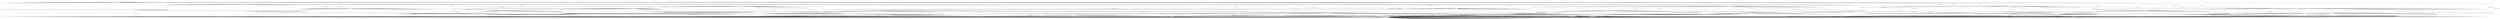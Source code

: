 digraph g {

    __start0 [label="" shape="none"]

    "0" [shape="circle" label="0"];
    "1" [shape="circle" label="1"];
    "2" [shape="circle" label="2"];
    "3" [shape="circle" label="3"];
    "4" [shape="circle" label="4"];
    "5" [shape="circle" label="5"];
    "6" [shape="circle" label="6"];
    "7" [shape="circle" label="7"];
    "8" [shape="circle" label="8"];
    "9" [shape="circle" label="9"];
    "10" [shape="circle" label="10"];
    "11" [shape="circle" label="11"];
    "12" [shape="circle" label="12"];
    "13" [shape="circle" label="13"];
    "14" [shape="circle" label="14"];
    "15" [shape="circle" label="15"];
    "16" [shape="circle" label="16"];
    "17" [shape="circle" label="17"];
    "18" [shape="circle" label="18"];
    "19" [shape="circle" label="19"];
    "20" [shape="circle" label="20"];
    "21" [shape="circle" label="21"];
    "22" [shape="circle" label="22"];
    "23" [shape="circle" label="23"];
    "24" [shape="circle" label="24"];
    "0" -> "0" [label="ai1_ce1/ai1_VoidReply"];
    "0" -> "1" [label="ai1_ce2/usr1_ai3_ce1"];
    "0" -> "2" [label="ai1_ce3/usr2_ai3_ce1"];
    "0" -> "3" [label="ai1_ce4/error"];
    "0" -> "3" [label="ai1_ce5/error"];
    "0" -> "3" [label="usr1_ai1_VoidReply/error"];
    "0" -> "3" [label="usr1_ai2_VoidReply/error"];
    "0" -> "3" [label="usr1_ai2_re1/error"];
    "0" -> "3" [label="usr1_ai2_re2/error"];
    "0" -> "3" [label="usr1_ai2_re3/error"];
    "0" -> "3" [label="usr1_ai3_re1/error"];
    "0" -> "3" [label="usr1_ai3_re2/error"];
    "0" -> "3" [label="usr1_ai3_re3/error"];
    "0" -> "3" [label="usr1_ai3_re4/error"];
    "0" -> "3" [label="usr1_ai3_re5/error"];
    "0" -> "3" [label="usr1_ai3_VoidReply/error"];
    "0" -> "3" [label="usr1_ai4_VoidReply/error"];
    "0" -> "3" [label="usr2_ai1_VoidReply/error"];
    "0" -> "3" [label="usr2_ai2_VoidReply/error"];
    "0" -> "3" [label="usr2_ai2_re1/error"];
    "0" -> "3" [label="usr2_ai2_re2/error"];
    "0" -> "3" [label="usr2_ai2_re3/error"];
    "0" -> "3" [label="usr2_ai3_re1/error"];
    "0" -> "3" [label="usr2_ai3_re2/error"];
    "0" -> "3" [label="usr2_ai3_re3/error"];
    "0" -> "3" [label="usr2_ai3_re4/error"];
    "0" -> "3" [label="usr2_ai3_re5/error"];
    "0" -> "3" [label="usr2_ai3_VoidReply/error"];
    "0" -> "3" [label="usr2_ai4_VoidReply/error"];
    "0" -> "3" [label="usr3_ai1_VoidReply/error"];
    "0" -> "3" [label="usr3_ai2_VoidReply/error"];
    "0" -> "3" [label="usr3_ai2_re1/error"];
    "0" -> "3" [label="usr3_ai2_re2/error"];
    "0" -> "3" [label="usr3_ai2_re3/error"];
    "0" -> "3" [label="usr3_ai3_re1/error"];
    "0" -> "3" [label="usr3_ai3_re2/error"];
    "0" -> "3" [label="usr3_ai3_re3/error"];
    "0" -> "3" [label="usr3_ai3_re4/error"];
    "0" -> "3" [label="usr3_ai3_re5/error"];
    "0" -> "3" [label="usr3_ai3_VoidReply/error"];
    "0" -> "3" [label="usr3_ai4_VoidReply/error"];
    "0" -> "3" [label="usr4_ai1_VoidReply/error"];
    "0" -> "0" [label="usr1_ni1_ne1/none"];
    "0" -> "0" [label="usr1_ni1_ne2/none"];
    "0" -> "0" [label="usr2_ni1_ne1/none"];
    "0" -> "0" [label="usr2_ni1_ne2/none"];
    "0" -> "3" [label="usr4_ni1_ne1/error"];
    "1" -> "3" [label="ai1_ce1/error"];
    "1" -> "3" [label="ai1_ce2/error"];
    "1" -> "3" [label="ai1_ce3/error"];
    "1" -> "3" [label="ai1_ce4/error"];
    "1" -> "3" [label="ai1_ce5/error"];
    "1" -> "3" [label="usr1_ai1_VoidReply/error"];
    "1" -> "3" [label="usr1_ai2_VoidReply/error"];
    "1" -> "3" [label="usr1_ai2_re1/error"];
    "1" -> "3" [label="usr1_ai2_re2/error"];
    "1" -> "3" [label="usr1_ai2_re3/error"];
    "1" -> "3" [label="usr1_ai3_re1/error"];
    "1" -> "3" [label="usr1_ai3_re2/error"];
    "1" -> "4" [label="usr1_ai3_re3/ai1_re2"];
    "1" -> "5" [label="usr1_ai3_re4/usr4_ai1_ce1"];
    "1" -> "5" [label="usr1_ai3_re5/usr4_ai1_ce1"];
    "1" -> "3" [label="usr1_ai3_VoidReply/error"];
    "1" -> "3" [label="usr1_ai4_VoidReply/error"];
    "1" -> "3" [label="usr2_ai1_VoidReply/error"];
    "1" -> "3" [label="usr2_ai2_VoidReply/error"];
    "1" -> "3" [label="usr2_ai2_re1/error"];
    "1" -> "3" [label="usr2_ai2_re2/error"];
    "1" -> "3" [label="usr2_ai2_re3/error"];
    "1" -> "3" [label="usr2_ai3_re1/error"];
    "1" -> "3" [label="usr2_ai3_re2/error"];
    "1" -> "3" [label="usr2_ai3_re3/error"];
    "1" -> "3" [label="usr2_ai3_re4/error"];
    "1" -> "3" [label="usr2_ai3_re5/error"];
    "1" -> "3" [label="usr2_ai3_VoidReply/error"];
    "1" -> "3" [label="usr2_ai4_VoidReply/error"];
    "1" -> "3" [label="usr3_ai1_VoidReply/error"];
    "1" -> "3" [label="usr3_ai2_VoidReply/error"];
    "1" -> "3" [label="usr3_ai2_re1/error"];
    "1" -> "3" [label="usr3_ai2_re2/error"];
    "1" -> "3" [label="usr3_ai2_re3/error"];
    "1" -> "3" [label="usr3_ai3_re1/error"];
    "1" -> "3" [label="usr3_ai3_re2/error"];
    "1" -> "3" [label="usr3_ai3_re3/error"];
    "1" -> "3" [label="usr3_ai3_re4/error"];
    "1" -> "3" [label="usr3_ai3_re5/error"];
    "1" -> "3" [label="usr3_ai3_VoidReply/error"];
    "1" -> "3" [label="usr3_ai4_VoidReply/error"];
    "1" -> "3" [label="usr4_ai1_VoidReply/error"];
    "1" -> "6" [label="usr1_ni1_ne1/none"];
    "1" -> "7" [label="usr1_ni1_ne2/none"];
    "1" -> "3" [label="usr2_ni1_ne1/error"];
    "1" -> "3" [label="usr2_ni1_ne2/error"];
    "1" -> "3" [label="usr4_ni1_ne1/error"];
    "2" -> "3" [label="ai1_ce1/error"];
    "2" -> "3" [label="ai1_ce2/error"];
    "2" -> "3" [label="ai1_ce3/error"];
    "2" -> "3" [label="ai1_ce4/error"];
    "2" -> "3" [label="ai1_ce5/error"];
    "2" -> "3" [label="usr1_ai1_VoidReply/error"];
    "2" -> "3" [label="usr1_ai2_VoidReply/error"];
    "2" -> "3" [label="usr1_ai2_re1/error"];
    "2" -> "3" [label="usr1_ai2_re2/error"];
    "2" -> "3" [label="usr1_ai2_re3/error"];
    "2" -> "3" [label="usr1_ai3_re1/error"];
    "2" -> "3" [label="usr1_ai3_re2/error"];
    "2" -> "3" [label="usr1_ai3_re3/error"];
    "2" -> "3" [label="usr1_ai3_re4/error"];
    "2" -> "3" [label="usr1_ai3_re5/error"];
    "2" -> "3" [label="usr1_ai3_VoidReply/error"];
    "2" -> "3" [label="usr1_ai4_VoidReply/error"];
    "2" -> "3" [label="usr2_ai1_VoidReply/error"];
    "2" -> "3" [label="usr2_ai2_VoidReply/error"];
    "2" -> "3" [label="usr2_ai2_re1/error"];
    "2" -> "3" [label="usr2_ai2_re2/error"];
    "2" -> "3" [label="usr2_ai2_re3/error"];
    "2" -> "3" [label="usr2_ai3_re1/error"];
    "2" -> "3" [label="usr2_ai3_re2/error"];
    "2" -> "8" [label="usr2_ai3_re3/ai1_re3"];
    "2" -> "0" [label="usr2_ai3_re4/ai1_re1"];
    "2" -> "0" [label="usr2_ai3_re5/ai1_re1"];
    "2" -> "3" [label="usr2_ai3_VoidReply/error"];
    "2" -> "3" [label="usr2_ai4_VoidReply/error"];
    "2" -> "3" [label="usr3_ai1_VoidReply/error"];
    "2" -> "3" [label="usr3_ai2_VoidReply/error"];
    "2" -> "3" [label="usr3_ai2_re1/error"];
    "2" -> "3" [label="usr3_ai2_re2/error"];
    "2" -> "3" [label="usr3_ai2_re3/error"];
    "2" -> "3" [label="usr3_ai3_re1/error"];
    "2" -> "3" [label="usr3_ai3_re2/error"];
    "2" -> "3" [label="usr3_ai3_re3/error"];
    "2" -> "3" [label="usr3_ai3_re4/error"];
    "2" -> "3" [label="usr3_ai3_re5/error"];
    "2" -> "3" [label="usr3_ai3_VoidReply/error"];
    "2" -> "3" [label="usr3_ai4_VoidReply/error"];
    "2" -> "3" [label="usr4_ai1_VoidReply/error"];
    "2" -> "3" [label="usr1_ni1_ne1/error"];
    "2" -> "3" [label="usr1_ni1_ne2/error"];
    "2" -> "9" [label="usr2_ni1_ne1/none"];
    "2" -> "9" [label="usr2_ni1_ne2/none"];
    "2" -> "3" [label="usr4_ni1_ne1/error"];
    "3" -> "3" [label="ai1_ce1/error"];
    "3" -> "3" [label="ai1_ce2/error"];
    "3" -> "3" [label="ai1_ce3/error"];
    "3" -> "3" [label="ai1_ce4/error"];
    "3" -> "3" [label="ai1_ce5/error"];
    "3" -> "3" [label="usr1_ai1_VoidReply/error"];
    "3" -> "3" [label="usr1_ai2_VoidReply/error"];
    "3" -> "3" [label="usr1_ai2_re1/error"];
    "3" -> "3" [label="usr1_ai2_re2/error"];
    "3" -> "3" [label="usr1_ai2_re3/error"];
    "3" -> "3" [label="usr1_ai3_re1/error"];
    "3" -> "3" [label="usr1_ai3_re2/error"];
    "3" -> "3" [label="usr1_ai3_re3/error"];
    "3" -> "3" [label="usr1_ai3_re4/error"];
    "3" -> "3" [label="usr1_ai3_re5/error"];
    "3" -> "3" [label="usr1_ai3_VoidReply/error"];
    "3" -> "3" [label="usr1_ai4_VoidReply/error"];
    "3" -> "3" [label="usr2_ai1_VoidReply/error"];
    "3" -> "3" [label="usr2_ai2_VoidReply/error"];
    "3" -> "3" [label="usr2_ai2_re1/error"];
    "3" -> "3" [label="usr2_ai2_re2/error"];
    "3" -> "3" [label="usr2_ai2_re3/error"];
    "3" -> "3" [label="usr2_ai3_re1/error"];
    "3" -> "3" [label="usr2_ai3_re2/error"];
    "3" -> "3" [label="usr2_ai3_re3/error"];
    "3" -> "3" [label="usr2_ai3_re4/error"];
    "3" -> "3" [label="usr2_ai3_re5/error"];
    "3" -> "3" [label="usr2_ai3_VoidReply/error"];
    "3" -> "3" [label="usr2_ai4_VoidReply/error"];
    "3" -> "3" [label="usr3_ai1_VoidReply/error"];
    "3" -> "3" [label="usr3_ai2_VoidReply/error"];
    "3" -> "3" [label="usr3_ai2_re1/error"];
    "3" -> "3" [label="usr3_ai2_re2/error"];
    "3" -> "3" [label="usr3_ai2_re3/error"];
    "3" -> "3" [label="usr3_ai3_re1/error"];
    "3" -> "3" [label="usr3_ai3_re2/error"];
    "3" -> "3" [label="usr3_ai3_re3/error"];
    "3" -> "3" [label="usr3_ai3_re4/error"];
    "3" -> "3" [label="usr3_ai3_re5/error"];
    "3" -> "3" [label="usr3_ai3_VoidReply/error"];
    "3" -> "3" [label="usr3_ai4_VoidReply/error"];
    "3" -> "3" [label="usr4_ai1_VoidReply/error"];
    "3" -> "3" [label="usr1_ni1_ne1/error"];
    "3" -> "3" [label="usr1_ni1_ne2/error"];
    "3" -> "3" [label="usr2_ni1_ne1/error"];
    "3" -> "3" [label="usr2_ni1_ne2/error"];
    "3" -> "3" [label="usr4_ni1_ne1/error"];
    "4" -> "0" [label="ai1_ce1/ai1_VoidReply"];
    "4" -> "3" [label="ai1_ce2/error"];
    "4" -> "3" [label="ai1_ce3/error"];
    "4" -> "10" [label="ai1_ce4/usr1_ai2_ce1"];
    "4" -> "11" [label="ai1_ce5/usr1_ai2_ce1"];
    "4" -> "3" [label="usr1_ai1_VoidReply/error"];
    "4" -> "3" [label="usr1_ai2_VoidReply/error"];
    "4" -> "3" [label="usr1_ai2_re1/error"];
    "4" -> "3" [label="usr1_ai2_re2/error"];
    "4" -> "3" [label="usr1_ai2_re3/error"];
    "4" -> "3" [label="usr1_ai3_re1/error"];
    "4" -> "3" [label="usr1_ai3_re2/error"];
    "4" -> "3" [label="usr1_ai3_re3/error"];
    "4" -> "3" [label="usr1_ai3_re4/error"];
    "4" -> "3" [label="usr1_ai3_re5/error"];
    "4" -> "3" [label="usr1_ai3_VoidReply/error"];
    "4" -> "3" [label="usr1_ai4_VoidReply/error"];
    "4" -> "3" [label="usr2_ai1_VoidReply/error"];
    "4" -> "3" [label="usr2_ai2_VoidReply/error"];
    "4" -> "3" [label="usr2_ai2_re1/error"];
    "4" -> "3" [label="usr2_ai2_re2/error"];
    "4" -> "3" [label="usr2_ai2_re3/error"];
    "4" -> "3" [label="usr2_ai3_re1/error"];
    "4" -> "3" [label="usr2_ai3_re2/error"];
    "4" -> "3" [label="usr2_ai3_re3/error"];
    "4" -> "3" [label="usr2_ai3_re4/error"];
    "4" -> "3" [label="usr2_ai3_re5/error"];
    "4" -> "3" [label="usr2_ai3_VoidReply/error"];
    "4" -> "3" [label="usr2_ai4_VoidReply/error"];
    "4" -> "3" [label="usr3_ai1_VoidReply/error"];
    "4" -> "3" [label="usr3_ai2_VoidReply/error"];
    "4" -> "3" [label="usr3_ai2_re1/error"];
    "4" -> "3" [label="usr3_ai2_re2/error"];
    "4" -> "3" [label="usr3_ai2_re3/error"];
    "4" -> "3" [label="usr3_ai3_re1/error"];
    "4" -> "3" [label="usr3_ai3_re2/error"];
    "4" -> "3" [label="usr3_ai3_re3/error"];
    "4" -> "3" [label="usr3_ai3_re4/error"];
    "4" -> "3" [label="usr3_ai3_re5/error"];
    "4" -> "3" [label="usr3_ai3_VoidReply/error"];
    "4" -> "3" [label="usr3_ai4_VoidReply/error"];
    "4" -> "3" [label="usr4_ai1_VoidReply/error"];
    "4" -> "4" [label="usr1_ni1_ne1/none"];
    "4" -> "4" [label="usr1_ni1_ne2/none"];
    "4" -> "4" [label="usr2_ni1_ne1/none"];
    "4" -> "4" [label="usr2_ni1_ne2/none"];
    "4" -> "3" [label="usr4_ni1_ne1/error"];
    "5" -> "3" [label="ai1_ce1/error"];
    "5" -> "3" [label="ai1_ce2/error"];
    "5" -> "3" [label="ai1_ce3/error"];
    "5" -> "3" [label="ai1_ce4/error"];
    "5" -> "3" [label="ai1_ce5/error"];
    "5" -> "3" [label="usr1_ai1_VoidReply/error"];
    "5" -> "3" [label="usr1_ai2_VoidReply/error"];
    "5" -> "3" [label="usr1_ai2_re1/error"];
    "5" -> "3" [label="usr1_ai2_re2/error"];
    "5" -> "3" [label="usr1_ai2_re3/error"];
    "5" -> "3" [label="usr1_ai3_re1/error"];
    "5" -> "3" [label="usr1_ai3_re2/error"];
    "5" -> "3" [label="usr1_ai3_re3/error"];
    "5" -> "3" [label="usr1_ai3_re4/error"];
    "5" -> "3" [label="usr1_ai3_re5/error"];
    "5" -> "3" [label="usr1_ai3_VoidReply/error"];
    "5" -> "3" [label="usr1_ai4_VoidReply/error"];
    "5" -> "3" [label="usr2_ai1_VoidReply/error"];
    "5" -> "3" [label="usr2_ai2_VoidReply/error"];
    "5" -> "3" [label="usr2_ai2_re1/error"];
    "5" -> "3" [label="usr2_ai2_re2/error"];
    "5" -> "3" [label="usr2_ai2_re3/error"];
    "5" -> "3" [label="usr2_ai3_re1/error"];
    "5" -> "3" [label="usr2_ai3_re2/error"];
    "5" -> "3" [label="usr2_ai3_re3/error"];
    "5" -> "3" [label="usr2_ai3_re4/error"];
    "5" -> "3" [label="usr2_ai3_re5/error"];
    "5" -> "3" [label="usr2_ai3_VoidReply/error"];
    "5" -> "3" [label="usr2_ai4_VoidReply/error"];
    "5" -> "3" [label="usr3_ai1_VoidReply/error"];
    "5" -> "3" [label="usr3_ai2_VoidReply/error"];
    "5" -> "3" [label="usr3_ai2_re1/error"];
    "5" -> "3" [label="usr3_ai2_re2/error"];
    "5" -> "3" [label="usr3_ai2_re3/error"];
    "5" -> "3" [label="usr3_ai3_re1/error"];
    "5" -> "3" [label="usr3_ai3_re2/error"];
    "5" -> "3" [label="usr3_ai3_re3/error"];
    "5" -> "3" [label="usr3_ai3_re4/error"];
    "5" -> "3" [label="usr3_ai3_re5/error"];
    "5" -> "3" [label="usr3_ai3_VoidReply/error"];
    "5" -> "3" [label="usr3_ai4_VoidReply/error"];
    "5" -> "12" [label="usr4_ai1_VoidReply/ai1_re1"];
    "5" -> "3" [label="usr1_ni1_ne1/error"];
    "5" -> "3" [label="usr1_ni1_ne2/error"];
    "5" -> "3" [label="usr2_ni1_ne1/error"];
    "5" -> "3" [label="usr2_ni1_ne2/error"];
    "5" -> "13" [label="usr4_ni1_ne1/none"];
    "6" -> "3" [label="ai1_ce1/error"];
    "6" -> "3" [label="ai1_ce2/error"];
    "6" -> "3" [label="ai1_ce3/error"];
    "6" -> "3" [label="ai1_ce4/error"];
    "6" -> "3" [label="ai1_ce5/error"];
    "6" -> "3" [label="usr1_ai1_VoidReply/error"];
    "6" -> "3" [label="usr1_ai2_VoidReply/error"];
    "6" -> "3" [label="usr1_ai2_re1/error"];
    "6" -> "3" [label="usr1_ai2_re2/error"];
    "6" -> "3" [label="usr1_ai2_re3/error"];
    "6" -> "3" [label="usr1_ai3_re1/error"];
    "6" -> "3" [label="usr1_ai3_re2/error"];
    "6" -> "4" [label="usr1_ai3_re3/ai1_re2"];
    "6" -> "14" [label="usr1_ai3_re4/usr4_ai1_ce1"];
    "6" -> "14" [label="usr1_ai3_re5/usr4_ai1_ce1"];
    "6" -> "3" [label="usr1_ai3_VoidReply/error"];
    "6" -> "3" [label="usr1_ai4_VoidReply/error"];
    "6" -> "3" [label="usr2_ai1_VoidReply/error"];
    "6" -> "3" [label="usr2_ai2_VoidReply/error"];
    "6" -> "3" [label="usr2_ai2_re1/error"];
    "6" -> "3" [label="usr2_ai2_re2/error"];
    "6" -> "3" [label="usr2_ai2_re3/error"];
    "6" -> "3" [label="usr2_ai3_re1/error"];
    "6" -> "3" [label="usr2_ai3_re2/error"];
    "6" -> "3" [label="usr2_ai3_re3/error"];
    "6" -> "3" [label="usr2_ai3_re4/error"];
    "6" -> "3" [label="usr2_ai3_re5/error"];
    "6" -> "3" [label="usr2_ai3_VoidReply/error"];
    "6" -> "3" [label="usr2_ai4_VoidReply/error"];
    "6" -> "3" [label="usr3_ai1_VoidReply/error"];
    "6" -> "3" [label="usr3_ai2_VoidReply/error"];
    "6" -> "3" [label="usr3_ai2_re1/error"];
    "6" -> "3" [label="usr3_ai2_re2/error"];
    "6" -> "3" [label="usr3_ai2_re3/error"];
    "6" -> "3" [label="usr3_ai3_re1/error"];
    "6" -> "3" [label="usr3_ai3_re2/error"];
    "6" -> "3" [label="usr3_ai3_re3/error"];
    "6" -> "3" [label="usr3_ai3_re4/error"];
    "6" -> "3" [label="usr3_ai3_re5/error"];
    "6" -> "3" [label="usr3_ai3_VoidReply/error"];
    "6" -> "3" [label="usr3_ai4_VoidReply/error"];
    "6" -> "3" [label="usr4_ai1_VoidReply/error"];
    "6" -> "3" [label="usr1_ni1_ne1/error"];
    "6" -> "3" [label="usr1_ni1_ne2/error"];
    "6" -> "3" [label="usr2_ni1_ne1/error"];
    "6" -> "3" [label="usr2_ni1_ne2/error"];
    "6" -> "3" [label="usr4_ni1_ne1/error"];
    "7" -> "3" [label="ai1_ce1/error"];
    "7" -> "3" [label="ai1_ce2/error"];
    "7" -> "3" [label="ai1_ce3/error"];
    "7" -> "3" [label="ai1_ce4/error"];
    "7" -> "3" [label="ai1_ce5/error"];
    "7" -> "3" [label="usr1_ai1_VoidReply/error"];
    "7" -> "3" [label="usr1_ai2_VoidReply/error"];
    "7" -> "3" [label="usr1_ai2_re1/error"];
    "7" -> "3" [label="usr1_ai2_re2/error"];
    "7" -> "3" [label="usr1_ai2_re3/error"];
    "7" -> "3" [label="usr1_ai3_re1/error"];
    "7" -> "3" [label="usr1_ai3_re2/error"];
    "7" -> "4" [label="usr1_ai3_re3/ai1_re2"];
    "7" -> "15" [label="usr1_ai3_re4/usr4_ai1_ce1"];
    "7" -> "15" [label="usr1_ai3_re5/usr4_ai1_ce1"];
    "7" -> "3" [label="usr1_ai3_VoidReply/error"];
    "7" -> "3" [label="usr1_ai4_VoidReply/error"];
    "7" -> "3" [label="usr2_ai1_VoidReply/error"];
    "7" -> "3" [label="usr2_ai2_VoidReply/error"];
    "7" -> "3" [label="usr2_ai2_re1/error"];
    "7" -> "3" [label="usr2_ai2_re2/error"];
    "7" -> "3" [label="usr2_ai2_re3/error"];
    "7" -> "3" [label="usr2_ai3_re1/error"];
    "7" -> "3" [label="usr2_ai3_re2/error"];
    "7" -> "3" [label="usr2_ai3_re3/error"];
    "7" -> "3" [label="usr2_ai3_re4/error"];
    "7" -> "3" [label="usr2_ai3_re5/error"];
    "7" -> "3" [label="usr2_ai3_VoidReply/error"];
    "7" -> "3" [label="usr2_ai4_VoidReply/error"];
    "7" -> "3" [label="usr3_ai1_VoidReply/error"];
    "7" -> "3" [label="usr3_ai2_VoidReply/error"];
    "7" -> "3" [label="usr3_ai2_re1/error"];
    "7" -> "3" [label="usr3_ai2_re2/error"];
    "7" -> "3" [label="usr3_ai2_re3/error"];
    "7" -> "3" [label="usr3_ai3_re1/error"];
    "7" -> "3" [label="usr3_ai3_re2/error"];
    "7" -> "3" [label="usr3_ai3_re3/error"];
    "7" -> "3" [label="usr3_ai3_re4/error"];
    "7" -> "3" [label="usr3_ai3_re5/error"];
    "7" -> "3" [label="usr3_ai3_VoidReply/error"];
    "7" -> "3" [label="usr3_ai4_VoidReply/error"];
    "7" -> "3" [label="usr4_ai1_VoidReply/error"];
    "7" -> "3" [label="usr1_ni1_ne1/error"];
    "7" -> "3" [label="usr1_ni1_ne2/error"];
    "7" -> "3" [label="usr2_ni1_ne1/error"];
    "7" -> "3" [label="usr2_ni1_ne2/error"];
    "7" -> "3" [label="usr4_ni1_ne1/error"];
    "8" -> "0" [label="ai1_ce1/ai1_VoidReply"];
    "8" -> "3" [label="ai1_ce2/error"];
    "8" -> "3" [label="ai1_ce3/error"];
    "8" -> "3" [label="ai1_ce4/error"];
    "8" -> "16" [label="ai1_ce5/usr2_ai2_ce1"];
    "8" -> "3" [label="usr1_ai1_VoidReply/error"];
    "8" -> "3" [label="usr1_ai2_VoidReply/error"];
    "8" -> "3" [label="usr1_ai2_re1/error"];
    "8" -> "3" [label="usr1_ai2_re2/error"];
    "8" -> "3" [label="usr1_ai2_re3/error"];
    "8" -> "3" [label="usr1_ai3_re1/error"];
    "8" -> "3" [label="usr1_ai3_re2/error"];
    "8" -> "3" [label="usr1_ai3_re3/error"];
    "8" -> "3" [label="usr1_ai3_re4/error"];
    "8" -> "3" [label="usr1_ai3_re5/error"];
    "8" -> "3" [label="usr1_ai3_VoidReply/error"];
    "8" -> "3" [label="usr1_ai4_VoidReply/error"];
    "8" -> "3" [label="usr2_ai1_VoidReply/error"];
    "8" -> "3" [label="usr2_ai2_VoidReply/error"];
    "8" -> "3" [label="usr2_ai2_re1/error"];
    "8" -> "3" [label="usr2_ai2_re2/error"];
    "8" -> "3" [label="usr2_ai2_re3/error"];
    "8" -> "3" [label="usr2_ai3_re1/error"];
    "8" -> "3" [label="usr2_ai3_re2/error"];
    "8" -> "3" [label="usr2_ai3_re3/error"];
    "8" -> "3" [label="usr2_ai3_re4/error"];
    "8" -> "3" [label="usr2_ai3_re5/error"];
    "8" -> "3" [label="usr2_ai3_VoidReply/error"];
    "8" -> "3" [label="usr2_ai4_VoidReply/error"];
    "8" -> "3" [label="usr3_ai1_VoidReply/error"];
    "8" -> "3" [label="usr3_ai2_VoidReply/error"];
    "8" -> "3" [label="usr3_ai2_re1/error"];
    "8" -> "3" [label="usr3_ai2_re2/error"];
    "8" -> "3" [label="usr3_ai2_re3/error"];
    "8" -> "3" [label="usr3_ai3_re1/error"];
    "8" -> "3" [label="usr3_ai3_re2/error"];
    "8" -> "3" [label="usr3_ai3_re3/error"];
    "8" -> "3" [label="usr3_ai3_re4/error"];
    "8" -> "3" [label="usr3_ai3_re5/error"];
    "8" -> "3" [label="usr3_ai3_VoidReply/error"];
    "8" -> "3" [label="usr3_ai4_VoidReply/error"];
    "8" -> "3" [label="usr4_ai1_VoidReply/error"];
    "8" -> "8" [label="usr1_ni1_ne1/none"];
    "8" -> "8" [label="usr1_ni1_ne2/none"];
    "8" -> "8" [label="usr2_ni1_ne1/none"];
    "8" -> "8" [label="usr2_ni1_ne2/none"];
    "8" -> "3" [label="usr4_ni1_ne1/error"];
    "9" -> "3" [label="ai1_ce1/error"];
    "9" -> "3" [label="ai1_ce2/error"];
    "9" -> "3" [label="ai1_ce3/error"];
    "9" -> "3" [label="ai1_ce4/error"];
    "9" -> "3" [label="ai1_ce5/error"];
    "9" -> "3" [label="usr1_ai1_VoidReply/error"];
    "9" -> "3" [label="usr1_ai2_VoidReply/error"];
    "9" -> "3" [label="usr1_ai2_re1/error"];
    "9" -> "3" [label="usr1_ai2_re2/error"];
    "9" -> "3" [label="usr1_ai2_re3/error"];
    "9" -> "3" [label="usr1_ai3_re1/error"];
    "9" -> "3" [label="usr1_ai3_re2/error"];
    "9" -> "3" [label="usr1_ai3_re3/error"];
    "9" -> "3" [label="usr1_ai3_re4/error"];
    "9" -> "3" [label="usr1_ai3_re5/error"];
    "9" -> "3" [label="usr1_ai3_VoidReply/error"];
    "9" -> "3" [label="usr1_ai4_VoidReply/error"];
    "9" -> "3" [label="usr2_ai1_VoidReply/error"];
    "9" -> "3" [label="usr2_ai2_VoidReply/error"];
    "9" -> "3" [label="usr2_ai2_re1/error"];
    "9" -> "3" [label="usr2_ai2_re2/error"];
    "9" -> "3" [label="usr2_ai2_re3/error"];
    "9" -> "3" [label="usr2_ai3_re1/error"];
    "9" -> "3" [label="usr2_ai3_re2/error"];
    "9" -> "8" [label="usr2_ai3_re3/ai1_re3"];
    "9" -> "0" [label="usr2_ai3_re4/ai1_re1"];
    "9" -> "0" [label="usr2_ai3_re5/ai1_re1"];
    "9" -> "3" [label="usr2_ai3_VoidReply/error"];
    "9" -> "3" [label="usr2_ai4_VoidReply/error"];
    "9" -> "3" [label="usr3_ai1_VoidReply/error"];
    "9" -> "3" [label="usr3_ai2_VoidReply/error"];
    "9" -> "3" [label="usr3_ai2_re1/error"];
    "9" -> "3" [label="usr3_ai2_re2/error"];
    "9" -> "3" [label="usr3_ai2_re3/error"];
    "9" -> "3" [label="usr3_ai3_re1/error"];
    "9" -> "3" [label="usr3_ai3_re2/error"];
    "9" -> "3" [label="usr3_ai3_re3/error"];
    "9" -> "3" [label="usr3_ai3_re4/error"];
    "9" -> "3" [label="usr3_ai3_re5/error"];
    "9" -> "3" [label="usr3_ai3_VoidReply/error"];
    "9" -> "3" [label="usr3_ai4_VoidReply/error"];
    "9" -> "3" [label="usr4_ai1_VoidReply/error"];
    "9" -> "3" [label="usr1_ni1_ne1/error"];
    "9" -> "3" [label="usr1_ni1_ne2/error"];
    "9" -> "3" [label="usr2_ni1_ne1/error"];
    "9" -> "3" [label="usr2_ni1_ne2/error"];
    "9" -> "3" [label="usr4_ni1_ne1/error"];
    "10" -> "3" [label="ai1_ce1/error"];
    "10" -> "3" [label="ai1_ce2/error"];
    "10" -> "3" [label="ai1_ce3/error"];
    "10" -> "3" [label="ai1_ce4/error"];
    "10" -> "3" [label="ai1_ce5/error"];
    "10" -> "3" [label="usr1_ai1_VoidReply/error"];
    "10" -> "17" [label="usr1_ai2_VoidReply/usr3_ai1_ce2"];
    "10" -> "3" [label="usr1_ai2_re1/error"];
    "10" -> "3" [label="usr1_ai2_re2/error"];
    "10" -> "3" [label="usr1_ai2_re3/error"];
    "10" -> "3" [label="usr1_ai3_re1/error"];
    "10" -> "3" [label="usr1_ai3_re2/error"];
    "10" -> "3" [label="usr1_ai3_re3/error"];
    "10" -> "3" [label="usr1_ai3_re4/error"];
    "10" -> "3" [label="usr1_ai3_re5/error"];
    "10" -> "3" [label="usr1_ai3_VoidReply/error"];
    "10" -> "3" [label="usr1_ai4_VoidReply/error"];
    "10" -> "3" [label="usr2_ai1_VoidReply/error"];
    "10" -> "3" [label="usr2_ai2_VoidReply/error"];
    "10" -> "3" [label="usr2_ai2_re1/error"];
    "10" -> "3" [label="usr2_ai2_re2/error"];
    "10" -> "3" [label="usr2_ai2_re3/error"];
    "10" -> "3" [label="usr2_ai3_re1/error"];
    "10" -> "3" [label="usr2_ai3_re2/error"];
    "10" -> "3" [label="usr2_ai3_re3/error"];
    "10" -> "3" [label="usr2_ai3_re4/error"];
    "10" -> "3" [label="usr2_ai3_re5/error"];
    "10" -> "3" [label="usr2_ai3_VoidReply/error"];
    "10" -> "3" [label="usr2_ai4_VoidReply/error"];
    "10" -> "3" [label="usr3_ai1_VoidReply/error"];
    "10" -> "3" [label="usr3_ai2_VoidReply/error"];
    "10" -> "3" [label="usr3_ai2_re1/error"];
    "10" -> "3" [label="usr3_ai2_re2/error"];
    "10" -> "3" [label="usr3_ai2_re3/error"];
    "10" -> "3" [label="usr3_ai3_re1/error"];
    "10" -> "3" [label="usr3_ai3_re2/error"];
    "10" -> "3" [label="usr3_ai3_re3/error"];
    "10" -> "3" [label="usr3_ai3_re4/error"];
    "10" -> "3" [label="usr3_ai3_re5/error"];
    "10" -> "3" [label="usr3_ai3_VoidReply/error"];
    "10" -> "3" [label="usr3_ai4_VoidReply/error"];
    "10" -> "3" [label="usr4_ai1_VoidReply/error"];
    "10" -> "18" [label="usr1_ni1_ne1/none"];
    "10" -> "18" [label="usr1_ni1_ne2/none"];
    "10" -> "3" [label="usr2_ni1_ne1/error"];
    "10" -> "3" [label="usr2_ni1_ne2/error"];
    "10" -> "3" [label="usr4_ni1_ne1/error"];
    "11" -> "3" [label="ai1_ce1/error"];
    "11" -> "3" [label="ai1_ce2/error"];
    "11" -> "3" [label="ai1_ce3/error"];
    "11" -> "3" [label="ai1_ce4/error"];
    "11" -> "3" [label="ai1_ce5/error"];
    "11" -> "3" [label="usr1_ai1_VoidReply/error"];
    "11" -> "0" [label="usr1_ai2_VoidReply/ai1_VoidReply"];
    "11" -> "3" [label="usr1_ai2_re1/error"];
    "11" -> "3" [label="usr1_ai2_re2/error"];
    "11" -> "3" [label="usr1_ai2_re3/error"];
    "11" -> "3" [label="usr1_ai3_re1/error"];
    "11" -> "3" [label="usr1_ai3_re2/error"];
    "11" -> "3" [label="usr1_ai3_re3/error"];
    "11" -> "3" [label="usr1_ai3_re4/error"];
    "11" -> "3" [label="usr1_ai3_re5/error"];
    "11" -> "3" [label="usr1_ai3_VoidReply/error"];
    "11" -> "3" [label="usr1_ai4_VoidReply/error"];
    "11" -> "3" [label="usr2_ai1_VoidReply/error"];
    "11" -> "3" [label="usr2_ai2_VoidReply/error"];
    "11" -> "3" [label="usr2_ai2_re1/error"];
    "11" -> "3" [label="usr2_ai2_re2/error"];
    "11" -> "3" [label="usr2_ai2_re3/error"];
    "11" -> "3" [label="usr2_ai3_re1/error"];
    "11" -> "3" [label="usr2_ai3_re2/error"];
    "11" -> "3" [label="usr2_ai3_re3/error"];
    "11" -> "3" [label="usr2_ai3_re4/error"];
    "11" -> "3" [label="usr2_ai3_re5/error"];
    "11" -> "3" [label="usr2_ai3_VoidReply/error"];
    "11" -> "3" [label="usr2_ai4_VoidReply/error"];
    "11" -> "3" [label="usr3_ai1_VoidReply/error"];
    "11" -> "3" [label="usr3_ai2_VoidReply/error"];
    "11" -> "3" [label="usr3_ai2_re1/error"];
    "11" -> "3" [label="usr3_ai2_re2/error"];
    "11" -> "3" [label="usr3_ai2_re3/error"];
    "11" -> "3" [label="usr3_ai3_re1/error"];
    "11" -> "3" [label="usr3_ai3_re2/error"];
    "11" -> "3" [label="usr3_ai3_re3/error"];
    "11" -> "3" [label="usr3_ai3_re4/error"];
    "11" -> "3" [label="usr3_ai3_re5/error"];
    "11" -> "3" [label="usr3_ai3_VoidReply/error"];
    "11" -> "3" [label="usr3_ai4_VoidReply/error"];
    "11" -> "3" [label="usr4_ai1_VoidReply/error"];
    "11" -> "19" [label="usr1_ni1_ne1/none"];
    "11" -> "19" [label="usr1_ni1_ne2/none"];
    "11" -> "3" [label="usr2_ni1_ne1/error"];
    "11" -> "3" [label="usr2_ni1_ne2/error"];
    "11" -> "3" [label="usr4_ni1_ne1/error"];
    "12" -> "20" [label="ai1_ce1/usr4_ai1_ce4"];
    "12" -> "3" [label="ai1_ce2/error"];
    "12" -> "3" [label="ai1_ce3/error"];
    "12" -> "3" [label="ai1_ce4/error"];
    "12" -> "3" [label="ai1_ce5/error"];
    "12" -> "3" [label="usr1_ai1_VoidReply/error"];
    "12" -> "3" [label="usr1_ai2_VoidReply/error"];
    "12" -> "3" [label="usr1_ai2_re1/error"];
    "12" -> "3" [label="usr1_ai2_re2/error"];
    "12" -> "3" [label="usr1_ai2_re3/error"];
    "12" -> "3" [label="usr1_ai3_re1/error"];
    "12" -> "3" [label="usr1_ai3_re2/error"];
    "12" -> "3" [label="usr1_ai3_re3/error"];
    "12" -> "3" [label="usr1_ai3_re4/error"];
    "12" -> "3" [label="usr1_ai3_re5/error"];
    "12" -> "3" [label="usr1_ai3_VoidReply/error"];
    "12" -> "3" [label="usr1_ai4_VoidReply/error"];
    "12" -> "3" [label="usr2_ai1_VoidReply/error"];
    "12" -> "3" [label="usr2_ai2_VoidReply/error"];
    "12" -> "3" [label="usr2_ai2_re1/error"];
    "12" -> "3" [label="usr2_ai2_re2/error"];
    "12" -> "3" [label="usr2_ai2_re3/error"];
    "12" -> "3" [label="usr2_ai3_re1/error"];
    "12" -> "3" [label="usr2_ai3_re2/error"];
    "12" -> "3" [label="usr2_ai3_re3/error"];
    "12" -> "3" [label="usr2_ai3_re4/error"];
    "12" -> "3" [label="usr2_ai3_re5/error"];
    "12" -> "3" [label="usr2_ai3_VoidReply/error"];
    "12" -> "3" [label="usr2_ai4_VoidReply/error"];
    "12" -> "3" [label="usr3_ai1_VoidReply/error"];
    "12" -> "3" [label="usr3_ai2_VoidReply/error"];
    "12" -> "3" [label="usr3_ai2_re1/error"];
    "12" -> "3" [label="usr3_ai2_re2/error"];
    "12" -> "3" [label="usr3_ai2_re3/error"];
    "12" -> "3" [label="usr3_ai3_re1/error"];
    "12" -> "3" [label="usr3_ai3_re2/error"];
    "12" -> "3" [label="usr3_ai3_re3/error"];
    "12" -> "3" [label="usr3_ai3_re4/error"];
    "12" -> "3" [label="usr3_ai3_re5/error"];
    "12" -> "3" [label="usr3_ai3_VoidReply/error"];
    "12" -> "3" [label="usr3_ai4_VoidReply/error"];
    "12" -> "3" [label="usr4_ai1_VoidReply/error"];
    "12" -> "12" [label="usr1_ni1_ne1/none"];
    "12" -> "21" [label="usr1_ni1_ne2/usr4_ai1_ce4"];
    "12" -> "12" [label="usr2_ni1_ne1/none"];
    "12" -> "21" [label="usr2_ni1_ne2/usr4_ai1_ce4"];
    "12" -> "0" [label="usr4_ni1_ne1/ni1_ne1"];
    "13" -> "3" [label="ai1_ce1/error"];
    "13" -> "3" [label="ai1_ce2/error"];
    "13" -> "3" [label="ai1_ce3/error"];
    "13" -> "3" [label="ai1_ce4/error"];
    "13" -> "3" [label="ai1_ce5/error"];
    "13" -> "3" [label="usr1_ai1_VoidReply/error"];
    "13" -> "3" [label="usr1_ai2_VoidReply/error"];
    "13" -> "3" [label="usr1_ai2_re1/error"];
    "13" -> "3" [label="usr1_ai2_re2/error"];
    "13" -> "3" [label="usr1_ai2_re3/error"];
    "13" -> "3" [label="usr1_ai3_re1/error"];
    "13" -> "3" [label="usr1_ai3_re2/error"];
    "13" -> "3" [label="usr1_ai3_re3/error"];
    "13" -> "3" [label="usr1_ai3_re4/error"];
    "13" -> "3" [label="usr1_ai3_re5/error"];
    "13" -> "3" [label="usr1_ai3_VoidReply/error"];
    "13" -> "3" [label="usr1_ai4_VoidReply/error"];
    "13" -> "3" [label="usr2_ai1_VoidReply/error"];
    "13" -> "3" [label="usr2_ai2_VoidReply/error"];
    "13" -> "3" [label="usr2_ai2_re1/error"];
    "13" -> "3" [label="usr2_ai2_re2/error"];
    "13" -> "3" [label="usr2_ai2_re3/error"];
    "13" -> "3" [label="usr2_ai3_re1/error"];
    "13" -> "3" [label="usr2_ai3_re2/error"];
    "13" -> "3" [label="usr2_ai3_re3/error"];
    "13" -> "3" [label="usr2_ai3_re4/error"];
    "13" -> "3" [label="usr2_ai3_re5/error"];
    "13" -> "3" [label="usr2_ai3_VoidReply/error"];
    "13" -> "3" [label="usr2_ai4_VoidReply/error"];
    "13" -> "3" [label="usr3_ai1_VoidReply/error"];
    "13" -> "3" [label="usr3_ai2_VoidReply/error"];
    "13" -> "3" [label="usr3_ai2_re1/error"];
    "13" -> "3" [label="usr3_ai2_re2/error"];
    "13" -> "3" [label="usr3_ai2_re3/error"];
    "13" -> "3" [label="usr3_ai3_re1/error"];
    "13" -> "3" [label="usr3_ai3_re2/error"];
    "13" -> "3" [label="usr3_ai3_re3/error"];
    "13" -> "3" [label="usr3_ai3_re4/error"];
    "13" -> "3" [label="usr3_ai3_re5/error"];
    "13" -> "3" [label="usr3_ai3_VoidReply/error"];
    "13" -> "3" [label="usr3_ai4_VoidReply/error"];
    "13" -> "0" [label="usr4_ai1_VoidReply/ni1_ne1__ai1_re1"];
    "13" -> "3" [label="usr1_ni1_ne1/error"];
    "13" -> "3" [label="usr1_ni1_ne2/error"];
    "13" -> "3" [label="usr2_ni1_ne1/error"];
    "13" -> "3" [label="usr2_ni1_ne2/error"];
    "13" -> "3" [label="usr4_ni1_ne1/error"];
    "14" -> "3" [label="ai1_ce1/error"];
    "14" -> "3" [label="ai1_ce2/error"];
    "14" -> "3" [label="ai1_ce3/error"];
    "14" -> "3" [label="ai1_ce4/error"];
    "14" -> "3" [label="ai1_ce5/error"];
    "14" -> "3" [label="usr1_ai1_VoidReply/error"];
    "14" -> "3" [label="usr1_ai2_VoidReply/error"];
    "14" -> "3" [label="usr1_ai2_re1/error"];
    "14" -> "3" [label="usr1_ai2_re2/error"];
    "14" -> "3" [label="usr1_ai2_re3/error"];
    "14" -> "3" [label="usr1_ai3_re1/error"];
    "14" -> "3" [label="usr1_ai3_re2/error"];
    "14" -> "3" [label="usr1_ai3_re3/error"];
    "14" -> "3" [label="usr1_ai3_re4/error"];
    "14" -> "3" [label="usr1_ai3_re5/error"];
    "14" -> "3" [label="usr1_ai3_VoidReply/error"];
    "14" -> "3" [label="usr1_ai4_VoidReply/error"];
    "14" -> "3" [label="usr2_ai1_VoidReply/error"];
    "14" -> "3" [label="usr2_ai2_VoidReply/error"];
    "14" -> "3" [label="usr2_ai2_re1/error"];
    "14" -> "3" [label="usr2_ai2_re2/error"];
    "14" -> "3" [label="usr2_ai2_re3/error"];
    "14" -> "3" [label="usr2_ai3_re1/error"];
    "14" -> "3" [label="usr2_ai3_re2/error"];
    "14" -> "3" [label="usr2_ai3_re3/error"];
    "14" -> "3" [label="usr2_ai3_re4/error"];
    "14" -> "3" [label="usr2_ai3_re5/error"];
    "14" -> "3" [label="usr2_ai3_VoidReply/error"];
    "14" -> "3" [label="usr2_ai4_VoidReply/error"];
    "14" -> "3" [label="usr3_ai1_VoidReply/error"];
    "14" -> "3" [label="usr3_ai2_VoidReply/error"];
    "14" -> "3" [label="usr3_ai2_re1/error"];
    "14" -> "3" [label="usr3_ai2_re2/error"];
    "14" -> "3" [label="usr3_ai2_re3/error"];
    "14" -> "3" [label="usr3_ai3_re1/error"];
    "14" -> "3" [label="usr3_ai3_re2/error"];
    "14" -> "3" [label="usr3_ai3_re3/error"];
    "14" -> "3" [label="usr3_ai3_re4/error"];
    "14" -> "3" [label="usr3_ai3_re5/error"];
    "14" -> "3" [label="usr3_ai3_VoidReply/error"];
    "14" -> "3" [label="usr3_ai4_VoidReply/error"];
    "14" -> "12" [label="usr4_ai1_VoidReply/ai1_re1"];
    "14" -> "3" [label="usr1_ni1_ne1/error"];
    "14" -> "3" [label="usr1_ni1_ne2/error"];
    "14" -> "3" [label="usr2_ni1_ne1/error"];
    "14" -> "3" [label="usr2_ni1_ne2/error"];
    "14" -> "3" [label="usr4_ni1_ne1/error"];
    "15" -> "3" [label="ai1_ce1/error"];
    "15" -> "3" [label="ai1_ce2/error"];
    "15" -> "3" [label="ai1_ce3/error"];
    "15" -> "3" [label="ai1_ce4/error"];
    "15" -> "3" [label="ai1_ce5/error"];
    "15" -> "3" [label="usr1_ai1_VoidReply/error"];
    "15" -> "3" [label="usr1_ai2_VoidReply/error"];
    "15" -> "3" [label="usr1_ai2_re1/error"];
    "15" -> "3" [label="usr1_ai2_re2/error"];
    "15" -> "3" [label="usr1_ai2_re3/error"];
    "15" -> "3" [label="usr1_ai3_re1/error"];
    "15" -> "3" [label="usr1_ai3_re2/error"];
    "15" -> "3" [label="usr1_ai3_re3/error"];
    "15" -> "3" [label="usr1_ai3_re4/error"];
    "15" -> "3" [label="usr1_ai3_re5/error"];
    "15" -> "3" [label="usr1_ai3_VoidReply/error"];
    "15" -> "3" [label="usr1_ai4_VoidReply/error"];
    "15" -> "3" [label="usr2_ai1_VoidReply/error"];
    "15" -> "3" [label="usr2_ai2_VoidReply/error"];
    "15" -> "3" [label="usr2_ai2_re1/error"];
    "15" -> "3" [label="usr2_ai2_re2/error"];
    "15" -> "3" [label="usr2_ai2_re3/error"];
    "15" -> "3" [label="usr2_ai3_re1/error"];
    "15" -> "3" [label="usr2_ai3_re2/error"];
    "15" -> "3" [label="usr2_ai3_re3/error"];
    "15" -> "3" [label="usr2_ai3_re4/error"];
    "15" -> "3" [label="usr2_ai3_re5/error"];
    "15" -> "3" [label="usr2_ai3_VoidReply/error"];
    "15" -> "3" [label="usr2_ai4_VoidReply/error"];
    "15" -> "3" [label="usr3_ai1_VoidReply/error"];
    "15" -> "3" [label="usr3_ai2_VoidReply/error"];
    "15" -> "3" [label="usr3_ai2_re1/error"];
    "15" -> "3" [label="usr3_ai2_re2/error"];
    "15" -> "3" [label="usr3_ai2_re3/error"];
    "15" -> "3" [label="usr3_ai3_re1/error"];
    "15" -> "3" [label="usr3_ai3_re2/error"];
    "15" -> "3" [label="usr3_ai3_re3/error"];
    "15" -> "3" [label="usr3_ai3_re4/error"];
    "15" -> "3" [label="usr3_ai3_re5/error"];
    "15" -> "3" [label="usr3_ai3_VoidReply/error"];
    "15" -> "3" [label="usr3_ai4_VoidReply/error"];
    "15" -> "22" [label="usr4_ai1_VoidReply/usr4_ai1_ce4"];
    "15" -> "3" [label="usr1_ni1_ne1/error"];
    "15" -> "3" [label="usr1_ni1_ne2/error"];
    "15" -> "3" [label="usr2_ni1_ne1/error"];
    "15" -> "3" [label="usr2_ni1_ne2/error"];
    "15" -> "3" [label="usr4_ni1_ne1/error"];
    "16" -> "3" [label="ai1_ce1/error"];
    "16" -> "3" [label="ai1_ce2/error"];
    "16" -> "3" [label="ai1_ce3/error"];
    "16" -> "3" [label="ai1_ce4/error"];
    "16" -> "3" [label="ai1_ce5/error"];
    "16" -> "3" [label="usr1_ai1_VoidReply/error"];
    "16" -> "3" [label="usr1_ai2_VoidReply/error"];
    "16" -> "3" [label="usr1_ai2_re1/error"];
    "16" -> "3" [label="usr1_ai2_re2/error"];
    "16" -> "3" [label="usr1_ai2_re3/error"];
    "16" -> "3" [label="usr1_ai3_re1/error"];
    "16" -> "3" [label="usr1_ai3_re2/error"];
    "16" -> "3" [label="usr1_ai3_re3/error"];
    "16" -> "3" [label="usr1_ai3_re4/error"];
    "16" -> "3" [label="usr1_ai3_re5/error"];
    "16" -> "3" [label="usr1_ai3_VoidReply/error"];
    "16" -> "3" [label="usr1_ai4_VoidReply/error"];
    "16" -> "3" [label="usr2_ai1_VoidReply/error"];
    "16" -> "0" [label="usr2_ai2_VoidReply/ai1_VoidReply"];
    "16" -> "3" [label="usr2_ai2_re1/error"];
    "16" -> "3" [label="usr2_ai2_re2/error"];
    "16" -> "3" [label="usr2_ai2_re3/error"];
    "16" -> "3" [label="usr2_ai3_re1/error"];
    "16" -> "3" [label="usr2_ai3_re2/error"];
    "16" -> "3" [label="usr2_ai3_re3/error"];
    "16" -> "3" [label="usr2_ai3_re4/error"];
    "16" -> "3" [label="usr2_ai3_re5/error"];
    "16" -> "3" [label="usr2_ai3_VoidReply/error"];
    "16" -> "3" [label="usr2_ai4_VoidReply/error"];
    "16" -> "3" [label="usr3_ai1_VoidReply/error"];
    "16" -> "3" [label="usr3_ai2_VoidReply/error"];
    "16" -> "3" [label="usr3_ai2_re1/error"];
    "16" -> "3" [label="usr3_ai2_re2/error"];
    "16" -> "3" [label="usr3_ai2_re3/error"];
    "16" -> "3" [label="usr3_ai3_re1/error"];
    "16" -> "3" [label="usr3_ai3_re2/error"];
    "16" -> "3" [label="usr3_ai3_re3/error"];
    "16" -> "3" [label="usr3_ai3_re4/error"];
    "16" -> "3" [label="usr3_ai3_re5/error"];
    "16" -> "3" [label="usr3_ai3_VoidReply/error"];
    "16" -> "3" [label="usr3_ai4_VoidReply/error"];
    "16" -> "3" [label="usr4_ai1_VoidReply/error"];
    "16" -> "3" [label="usr1_ni1_ne1/error"];
    "16" -> "3" [label="usr1_ni1_ne2/error"];
    "16" -> "23" [label="usr2_ni1_ne1/none"];
    "16" -> "23" [label="usr2_ni1_ne2/none"];
    "16" -> "3" [label="usr4_ni1_ne1/error"];
    "17" -> "3" [label="ai1_ce1/error"];
    "17" -> "3" [label="ai1_ce2/error"];
    "17" -> "3" [label="ai1_ce3/error"];
    "17" -> "3" [label="ai1_ce4/error"];
    "17" -> "3" [label="ai1_ce5/error"];
    "17" -> "3" [label="usr1_ai1_VoidReply/error"];
    "17" -> "3" [label="usr1_ai2_VoidReply/error"];
    "17" -> "3" [label="usr1_ai2_re1/error"];
    "17" -> "3" [label="usr1_ai2_re2/error"];
    "17" -> "3" [label="usr1_ai2_re3/error"];
    "17" -> "3" [label="usr1_ai3_re1/error"];
    "17" -> "3" [label="usr1_ai3_re2/error"];
    "17" -> "3" [label="usr1_ai3_re3/error"];
    "17" -> "3" [label="usr1_ai3_re4/error"];
    "17" -> "3" [label="usr1_ai3_re5/error"];
    "17" -> "3" [label="usr1_ai3_VoidReply/error"];
    "17" -> "3" [label="usr1_ai4_VoidReply/error"];
    "17" -> "3" [label="usr2_ai1_VoidReply/error"];
    "17" -> "3" [label="usr2_ai2_VoidReply/error"];
    "17" -> "3" [label="usr2_ai2_re1/error"];
    "17" -> "3" [label="usr2_ai2_re2/error"];
    "17" -> "3" [label="usr2_ai2_re3/error"];
    "17" -> "3" [label="usr2_ai3_re1/error"];
    "17" -> "3" [label="usr2_ai3_re2/error"];
    "17" -> "3" [label="usr2_ai3_re3/error"];
    "17" -> "3" [label="usr2_ai3_re4/error"];
    "17" -> "3" [label="usr2_ai3_re5/error"];
    "17" -> "3" [label="usr2_ai3_VoidReply/error"];
    "17" -> "3" [label="usr2_ai4_VoidReply/error"];
    "17" -> "0" [label="usr3_ai1_VoidReply/ai1_VoidReply"];
    "17" -> "3" [label="usr3_ai2_VoidReply/error"];
    "17" -> "3" [label="usr3_ai2_re1/error"];
    "17" -> "3" [label="usr3_ai2_re2/error"];
    "17" -> "3" [label="usr3_ai2_re3/error"];
    "17" -> "3" [label="usr3_ai3_re1/error"];
    "17" -> "3" [label="usr3_ai3_re2/error"];
    "17" -> "3" [label="usr3_ai3_re3/error"];
    "17" -> "3" [label="usr3_ai3_re4/error"];
    "17" -> "3" [label="usr3_ai3_re5/error"];
    "17" -> "3" [label="usr3_ai3_VoidReply/error"];
    "17" -> "3" [label="usr3_ai4_VoidReply/error"];
    "17" -> "3" [label="usr4_ai1_VoidReply/error"];
    "17" -> "3" [label="usr1_ni1_ne1/error"];
    "17" -> "3" [label="usr1_ni1_ne2/error"];
    "17" -> "3" [label="usr2_ni1_ne1/error"];
    "17" -> "3" [label="usr2_ni1_ne2/error"];
    "17" -> "3" [label="usr4_ni1_ne1/error"];
    "18" -> "3" [label="ai1_ce1/error"];
    "18" -> "3" [label="ai1_ce2/error"];
    "18" -> "3" [label="ai1_ce3/error"];
    "18" -> "3" [label="ai1_ce4/error"];
    "18" -> "3" [label="ai1_ce5/error"];
    "18" -> "3" [label="usr1_ai1_VoidReply/error"];
    "18" -> "17" [label="usr1_ai2_VoidReply/usr3_ai1_ce2"];
    "18" -> "3" [label="usr1_ai2_re1/error"];
    "18" -> "3" [label="usr1_ai2_re2/error"];
    "18" -> "3" [label="usr1_ai2_re3/error"];
    "18" -> "3" [label="usr1_ai3_re1/error"];
    "18" -> "3" [label="usr1_ai3_re2/error"];
    "18" -> "3" [label="usr1_ai3_re3/error"];
    "18" -> "3" [label="usr1_ai3_re4/error"];
    "18" -> "3" [label="usr1_ai3_re5/error"];
    "18" -> "3" [label="usr1_ai3_VoidReply/error"];
    "18" -> "3" [label="usr1_ai4_VoidReply/error"];
    "18" -> "3" [label="usr2_ai1_VoidReply/error"];
    "18" -> "3" [label="usr2_ai2_VoidReply/error"];
    "18" -> "3" [label="usr2_ai2_re1/error"];
    "18" -> "3" [label="usr2_ai2_re2/error"];
    "18" -> "3" [label="usr2_ai2_re3/error"];
    "18" -> "3" [label="usr2_ai3_re1/error"];
    "18" -> "3" [label="usr2_ai3_re2/error"];
    "18" -> "3" [label="usr2_ai3_re3/error"];
    "18" -> "3" [label="usr2_ai3_re4/error"];
    "18" -> "3" [label="usr2_ai3_re5/error"];
    "18" -> "3" [label="usr2_ai3_VoidReply/error"];
    "18" -> "3" [label="usr2_ai4_VoidReply/error"];
    "18" -> "3" [label="usr3_ai1_VoidReply/error"];
    "18" -> "3" [label="usr3_ai2_VoidReply/error"];
    "18" -> "3" [label="usr3_ai2_re1/error"];
    "18" -> "3" [label="usr3_ai2_re2/error"];
    "18" -> "3" [label="usr3_ai2_re3/error"];
    "18" -> "3" [label="usr3_ai3_re1/error"];
    "18" -> "3" [label="usr3_ai3_re2/error"];
    "18" -> "3" [label="usr3_ai3_re3/error"];
    "18" -> "3" [label="usr3_ai3_re4/error"];
    "18" -> "3" [label="usr3_ai3_re5/error"];
    "18" -> "3" [label="usr3_ai3_VoidReply/error"];
    "18" -> "3" [label="usr3_ai4_VoidReply/error"];
    "18" -> "3" [label="usr4_ai1_VoidReply/error"];
    "18" -> "3" [label="usr1_ni1_ne1/error"];
    "18" -> "3" [label="usr1_ni1_ne2/error"];
    "18" -> "3" [label="usr2_ni1_ne1/error"];
    "18" -> "3" [label="usr2_ni1_ne2/error"];
    "18" -> "3" [label="usr4_ni1_ne1/error"];
    "19" -> "3" [label="ai1_ce1/error"];
    "19" -> "3" [label="ai1_ce2/error"];
    "19" -> "3" [label="ai1_ce3/error"];
    "19" -> "3" [label="ai1_ce4/error"];
    "19" -> "3" [label="ai1_ce5/error"];
    "19" -> "3" [label="usr1_ai1_VoidReply/error"];
    "19" -> "0" [label="usr1_ai2_VoidReply/ai1_VoidReply"];
    "19" -> "3" [label="usr1_ai2_re1/error"];
    "19" -> "3" [label="usr1_ai2_re2/error"];
    "19" -> "3" [label="usr1_ai2_re3/error"];
    "19" -> "3" [label="usr1_ai3_re1/error"];
    "19" -> "3" [label="usr1_ai3_re2/error"];
    "19" -> "3" [label="usr1_ai3_re3/error"];
    "19" -> "3" [label="usr1_ai3_re4/error"];
    "19" -> "3" [label="usr1_ai3_re5/error"];
    "19" -> "3" [label="usr1_ai3_VoidReply/error"];
    "19" -> "3" [label="usr1_ai4_VoidReply/error"];
    "19" -> "3" [label="usr2_ai1_VoidReply/error"];
    "19" -> "3" [label="usr2_ai2_VoidReply/error"];
    "19" -> "3" [label="usr2_ai2_re1/error"];
    "19" -> "3" [label="usr2_ai2_re2/error"];
    "19" -> "3" [label="usr2_ai2_re3/error"];
    "19" -> "3" [label="usr2_ai3_re1/error"];
    "19" -> "3" [label="usr2_ai3_re2/error"];
    "19" -> "3" [label="usr2_ai3_re3/error"];
    "19" -> "3" [label="usr2_ai3_re4/error"];
    "19" -> "3" [label="usr2_ai3_re5/error"];
    "19" -> "3" [label="usr2_ai3_VoidReply/error"];
    "19" -> "3" [label="usr2_ai4_VoidReply/error"];
    "19" -> "3" [label="usr3_ai1_VoidReply/error"];
    "19" -> "3" [label="usr3_ai2_VoidReply/error"];
    "19" -> "3" [label="usr3_ai2_re1/error"];
    "19" -> "3" [label="usr3_ai2_re2/error"];
    "19" -> "3" [label="usr3_ai2_re3/error"];
    "19" -> "3" [label="usr3_ai3_re1/error"];
    "19" -> "3" [label="usr3_ai3_re2/error"];
    "19" -> "3" [label="usr3_ai3_re3/error"];
    "19" -> "3" [label="usr3_ai3_re4/error"];
    "19" -> "3" [label="usr3_ai3_re5/error"];
    "19" -> "3" [label="usr3_ai3_VoidReply/error"];
    "19" -> "3" [label="usr3_ai4_VoidReply/error"];
    "19" -> "3" [label="usr4_ai1_VoidReply/error"];
    "19" -> "3" [label="usr1_ni1_ne1/error"];
    "19" -> "3" [label="usr1_ni1_ne2/error"];
    "19" -> "3" [label="usr2_ni1_ne1/error"];
    "19" -> "3" [label="usr2_ni1_ne2/error"];
    "19" -> "3" [label="usr4_ni1_ne1/error"];
    "20" -> "3" [label="ai1_ce1/error"];
    "20" -> "3" [label="ai1_ce2/error"];
    "20" -> "3" [label="ai1_ce3/error"];
    "20" -> "3" [label="ai1_ce4/error"];
    "20" -> "3" [label="ai1_ce5/error"];
    "20" -> "3" [label="usr1_ai1_VoidReply/error"];
    "20" -> "3" [label="usr1_ai2_VoidReply/error"];
    "20" -> "3" [label="usr1_ai2_re1/error"];
    "20" -> "3" [label="usr1_ai2_re2/error"];
    "20" -> "3" [label="usr1_ai2_re3/error"];
    "20" -> "3" [label="usr1_ai3_re1/error"];
    "20" -> "3" [label="usr1_ai3_re2/error"];
    "20" -> "3" [label="usr1_ai3_re3/error"];
    "20" -> "3" [label="usr1_ai3_re4/error"];
    "20" -> "3" [label="usr1_ai3_re5/error"];
    "20" -> "3" [label="usr1_ai3_VoidReply/error"];
    "20" -> "3" [label="usr1_ai4_VoidReply/error"];
    "20" -> "3" [label="usr2_ai1_VoidReply/error"];
    "20" -> "3" [label="usr2_ai2_VoidReply/error"];
    "20" -> "3" [label="usr2_ai2_re1/error"];
    "20" -> "3" [label="usr2_ai2_re2/error"];
    "20" -> "3" [label="usr2_ai2_re3/error"];
    "20" -> "3" [label="usr2_ai3_re1/error"];
    "20" -> "3" [label="usr2_ai3_re2/error"];
    "20" -> "3" [label="usr2_ai3_re3/error"];
    "20" -> "3" [label="usr2_ai3_re4/error"];
    "20" -> "3" [label="usr2_ai3_re5/error"];
    "20" -> "3" [label="usr2_ai3_VoidReply/error"];
    "20" -> "3" [label="usr2_ai4_VoidReply/error"];
    "20" -> "3" [label="usr3_ai1_VoidReply/error"];
    "20" -> "3" [label="usr3_ai2_VoidReply/error"];
    "20" -> "3" [label="usr3_ai2_re1/error"];
    "20" -> "3" [label="usr3_ai2_re2/error"];
    "20" -> "3" [label="usr3_ai2_re3/error"];
    "20" -> "3" [label="usr3_ai3_re1/error"];
    "20" -> "3" [label="usr3_ai3_re2/error"];
    "20" -> "3" [label="usr3_ai3_re3/error"];
    "20" -> "3" [label="usr3_ai3_re4/error"];
    "20" -> "3" [label="usr3_ai3_re5/error"];
    "20" -> "3" [label="usr3_ai3_VoidReply/error"];
    "20" -> "3" [label="usr3_ai4_VoidReply/error"];
    "20" -> "0" [label="usr4_ai1_VoidReply/ai1_VoidReply"];
    "20" -> "3" [label="usr1_ni1_ne1/error"];
    "20" -> "3" [label="usr1_ni1_ne2/error"];
    "20" -> "3" [label="usr2_ni1_ne1/error"];
    "20" -> "3" [label="usr2_ni1_ne2/error"];
    "20" -> "3" [label="usr4_ni1_ne1/none"];
    "21" -> "3" [label="ai1_ce1/error"];
    "21" -> "3" [label="ai1_ce2/error"];
    "21" -> "3" [label="ai1_ce3/error"];
    "21" -> "3" [label="ai1_ce4/error"];
    "21" -> "3" [label="ai1_ce5/error"];
    "21" -> "3" [label="usr1_ai1_VoidReply/error"];
    "21" -> "3" [label="usr1_ai2_VoidReply/error"];
    "21" -> "3" [label="usr1_ai2_re1/error"];
    "21" -> "3" [label="usr1_ai2_re2/error"];
    "21" -> "3" [label="usr1_ai2_re3/error"];
    "21" -> "3" [label="usr1_ai3_re1/error"];
    "21" -> "3" [label="usr1_ai3_re2/error"];
    "21" -> "3" [label="usr1_ai3_re3/error"];
    "21" -> "3" [label="usr1_ai3_re4/error"];
    "21" -> "3" [label="usr1_ai3_re5/error"];
    "21" -> "3" [label="usr1_ai3_VoidReply/error"];
    "21" -> "3" [label="usr1_ai4_VoidReply/error"];
    "21" -> "3" [label="usr2_ai1_VoidReply/error"];
    "21" -> "3" [label="usr2_ai2_VoidReply/error"];
    "21" -> "3" [label="usr2_ai2_re1/error"];
    "21" -> "3" [label="usr2_ai2_re2/error"];
    "21" -> "3" [label="usr2_ai2_re3/error"];
    "21" -> "3" [label="usr2_ai3_re1/error"];
    "21" -> "3" [label="usr2_ai3_re2/error"];
    "21" -> "3" [label="usr2_ai3_re3/error"];
    "21" -> "3" [label="usr2_ai3_re4/error"];
    "21" -> "3" [label="usr2_ai3_re5/error"];
    "21" -> "3" [label="usr2_ai3_VoidReply/error"];
    "21" -> "3" [label="usr2_ai4_VoidReply/error"];
    "21" -> "3" [label="usr3_ai1_VoidReply/error"];
    "21" -> "3" [label="usr3_ai2_VoidReply/error"];
    "21" -> "3" [label="usr3_ai2_re1/error"];
    "21" -> "3" [label="usr3_ai2_re2/error"];
    "21" -> "3" [label="usr3_ai2_re3/error"];
    "21" -> "3" [label="usr3_ai3_re1/error"];
    "21" -> "3" [label="usr3_ai3_re2/error"];
    "21" -> "3" [label="usr3_ai3_re3/error"];
    "21" -> "3" [label="usr3_ai3_re4/error"];
    "21" -> "3" [label="usr3_ai3_re5/error"];
    "21" -> "3" [label="usr3_ai3_VoidReply/error"];
    "21" -> "3" [label="usr3_ai4_VoidReply/error"];
    "21" -> "0" [label="usr4_ai1_VoidReply/ni1_ne1"];
    "21" -> "3" [label="usr1_ni1_ne1/error"];
    "21" -> "3" [label="usr1_ni1_ne2/error"];
    "21" -> "3" [label="usr2_ni1_ne1/error"];
    "21" -> "3" [label="usr2_ni1_ne2/error"];
    "21" -> "24" [label="usr4_ni1_ne1/none"];
    "22" -> "3" [label="ai1_ce1/error"];
    "22" -> "3" [label="ai1_ce2/error"];
    "22" -> "3" [label="ai1_ce3/error"];
    "22" -> "3" [label="ai1_ce4/error"];
    "22" -> "3" [label="ai1_ce5/error"];
    "22" -> "3" [label="usr1_ai1_VoidReply/error"];
    "22" -> "3" [label="usr1_ai2_VoidReply/error"];
    "22" -> "3" [label="usr1_ai2_re1/error"];
    "22" -> "3" [label="usr1_ai2_re2/error"];
    "22" -> "3" [label="usr1_ai2_re3/error"];
    "22" -> "3" [label="usr1_ai3_re1/error"];
    "22" -> "3" [label="usr1_ai3_re2/error"];
    "22" -> "3" [label="usr1_ai3_re3/error"];
    "22" -> "3" [label="usr1_ai3_re4/error"];
    "22" -> "3" [label="usr1_ai3_re5/error"];
    "22" -> "3" [label="usr1_ai3_VoidReply/error"];
    "22" -> "3" [label="usr1_ai4_VoidReply/error"];
    "22" -> "3" [label="usr2_ai1_VoidReply/error"];
    "22" -> "3" [label="usr2_ai2_VoidReply/error"];
    "22" -> "3" [label="usr2_ai2_re1/error"];
    "22" -> "3" [label="usr2_ai2_re2/error"];
    "22" -> "3" [label="usr2_ai2_re3/error"];
    "22" -> "3" [label="usr2_ai3_re1/error"];
    "22" -> "3" [label="usr2_ai3_re2/error"];
    "22" -> "3" [label="usr2_ai3_re3/error"];
    "22" -> "3" [label="usr2_ai3_re4/error"];
    "22" -> "3" [label="usr2_ai3_re5/error"];
    "22" -> "3" [label="usr2_ai3_VoidReply/error"];
    "22" -> "3" [label="usr2_ai4_VoidReply/error"];
    "22" -> "3" [label="usr3_ai1_VoidReply/error"];
    "22" -> "3" [label="usr3_ai2_VoidReply/error"];
    "22" -> "3" [label="usr3_ai2_re1/error"];
    "22" -> "3" [label="usr3_ai2_re2/error"];
    "22" -> "3" [label="usr3_ai2_re3/error"];
    "22" -> "3" [label="usr3_ai3_re1/error"];
    "22" -> "3" [label="usr3_ai3_re2/error"];
    "22" -> "3" [label="usr3_ai3_re3/error"];
    "22" -> "3" [label="usr3_ai3_re4/error"];
    "22" -> "3" [label="usr3_ai3_re5/error"];
    "22" -> "3" [label="usr3_ai3_VoidReply/error"];
    "22" -> "3" [label="usr3_ai4_VoidReply/error"];
    "22" -> "0" [label="usr4_ai1_VoidReply/ni1_ne1__ai1_re1"];
    "22" -> "3" [label="usr1_ni1_ne1/error"];
    "22" -> "3" [label="usr1_ni1_ne2/error"];
    "22" -> "3" [label="usr2_ni1_ne1/error"];
    "22" -> "3" [label="usr2_ni1_ne2/error"];
    "22" -> "24" [label="usr4_ni1_ne1/none"];
    "23" -> "3" [label="ai1_ce1/error"];
    "23" -> "3" [label="ai1_ce2/error"];
    "23" -> "3" [label="ai1_ce3/error"];
    "23" -> "3" [label="ai1_ce4/error"];
    "23" -> "3" [label="ai1_ce5/error"];
    "23" -> "3" [label="usr1_ai1_VoidReply/error"];
    "23" -> "3" [label="usr1_ai2_VoidReply/error"];
    "23" -> "3" [label="usr1_ai2_re1/error"];
    "23" -> "3" [label="usr1_ai2_re2/error"];
    "23" -> "3" [label="usr1_ai2_re3/error"];
    "23" -> "3" [label="usr1_ai3_re1/error"];
    "23" -> "3" [label="usr1_ai3_re2/error"];
    "23" -> "3" [label="usr1_ai3_re3/error"];
    "23" -> "3" [label="usr1_ai3_re4/error"];
    "23" -> "3" [label="usr1_ai3_re5/error"];
    "23" -> "3" [label="usr1_ai3_VoidReply/error"];
    "23" -> "3" [label="usr1_ai4_VoidReply/error"];
    "23" -> "3" [label="usr2_ai1_VoidReply/error"];
    "23" -> "0" [label="usr2_ai2_VoidReply/ai1_VoidReply"];
    "23" -> "3" [label="usr2_ai2_re1/error"];
    "23" -> "3" [label="usr2_ai2_re2/error"];
    "23" -> "3" [label="usr2_ai2_re3/error"];
    "23" -> "3" [label="usr2_ai3_re1/error"];
    "23" -> "3" [label="usr2_ai3_re2/error"];
    "23" -> "3" [label="usr2_ai3_re3/error"];
    "23" -> "3" [label="usr2_ai3_re4/error"];
    "23" -> "3" [label="usr2_ai3_re5/error"];
    "23" -> "3" [label="usr2_ai3_VoidReply/error"];
    "23" -> "3" [label="usr2_ai4_VoidReply/error"];
    "23" -> "3" [label="usr3_ai1_VoidReply/error"];
    "23" -> "3" [label="usr3_ai2_VoidReply/error"];
    "23" -> "3" [label="usr3_ai2_re1/error"];
    "23" -> "3" [label="usr3_ai2_re2/error"];
    "23" -> "3" [label="usr3_ai2_re3/error"];
    "23" -> "3" [label="usr3_ai3_re1/error"];
    "23" -> "3" [label="usr3_ai3_re2/error"];
    "23" -> "3" [label="usr3_ai3_re3/error"];
    "23" -> "3" [label="usr3_ai3_re4/error"];
    "23" -> "3" [label="usr3_ai3_re5/error"];
    "23" -> "3" [label="usr3_ai3_VoidReply/error"];
    "23" -> "3" [label="usr3_ai4_VoidReply/error"];
    "23" -> "3" [label="usr4_ai1_VoidReply/error"];
    "23" -> "3" [label="usr1_ni1_ne1/error"];
    "23" -> "3" [label="usr1_ni1_ne2/error"];
    "23" -> "3" [label="usr2_ni1_ne1/error"];
    "23" -> "3" [label="usr2_ni1_ne2/error"];
    "23" -> "3" [label="usr4_ni1_ne1/error"];
    "24" -> "3" [label="ai1_ce1/error"];
    "24" -> "3" [label="ai1_ce2/error"];
    "24" -> "3" [label="ai1_ce3/error"];
    "24" -> "3" [label="ai1_ce4/error"];
    "24" -> "3" [label="ai1_ce5/error"];
    "24" -> "3" [label="usr1_ai1_VoidReply/error"];
    "24" -> "3" [label="usr1_ai2_VoidReply/error"];
    "24" -> "3" [label="usr1_ai2_re1/error"];
    "24" -> "3" [label="usr1_ai2_re2/error"];
    "24" -> "3" [label="usr1_ai2_re3/error"];
    "24" -> "3" [label="usr1_ai3_re1/error"];
    "24" -> "3" [label="usr1_ai3_re2/error"];
    "24" -> "3" [label="usr1_ai3_re3/error"];
    "24" -> "3" [label="usr1_ai3_re4/error"];
    "24" -> "3" [label="usr1_ai3_re5/error"];
    "24" -> "3" [label="usr1_ai3_VoidReply/error"];
    "24" -> "3" [label="usr1_ai4_VoidReply/error"];
    "24" -> "3" [label="usr2_ai1_VoidReply/error"];
    "24" -> "3" [label="usr2_ai2_VoidReply/error"];
    "24" -> "3" [label="usr2_ai2_re1/error"];
    "24" -> "3" [label="usr2_ai2_re2/error"];
    "24" -> "3" [label="usr2_ai2_re3/error"];
    "24" -> "3" [label="usr2_ai3_re1/error"];
    "24" -> "3" [label="usr2_ai3_re2/error"];
    "24" -> "3" [label="usr2_ai3_re3/error"];
    "24" -> "3" [label="usr2_ai3_re4/error"];
    "24" -> "3" [label="usr2_ai3_re5/error"];
    "24" -> "3" [label="usr2_ai3_VoidReply/error"];
    "24" -> "3" [label="usr2_ai4_VoidReply/error"];
    "24" -> "3" [label="usr3_ai1_VoidReply/error"];
    "24" -> "3" [label="usr3_ai2_VoidReply/error"];
    "24" -> "3" [label="usr3_ai2_re1/error"];
    "24" -> "3" [label="usr3_ai2_re2/error"];
    "24" -> "3" [label="usr3_ai2_re3/error"];
    "24" -> "3" [label="usr3_ai3_re1/error"];
    "24" -> "3" [label="usr3_ai3_re2/error"];
    "24" -> "3" [label="usr3_ai3_re3/error"];
    "24" -> "3" [label="usr3_ai3_re4/error"];
    "24" -> "3" [label="usr3_ai3_re5/error"];
    "24" -> "3" [label="usr3_ai3_VoidReply/error"];
    "24" -> "3" [label="usr3_ai4_VoidReply/error"];
    "24" -> "3" [label="usr4_ai1_VoidReply/ni1_ne1__error"];
    "24" -> "3" [label="usr1_ni1_ne1/error"];
    "24" -> "3" [label="usr1_ni1_ne2/error"];
    "24" -> "3" [label="usr2_ni1_ne1/error"];
    "24" -> "3" [label="usr2_ni1_ne2/error"];
    "24" -> "3" [label="usr4_ni1_ne1/error"];

    __start0 -> "0";
}
